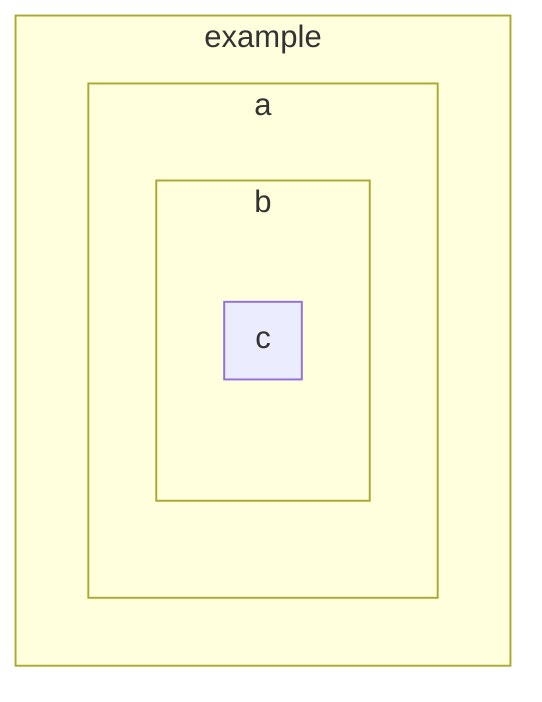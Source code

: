 flowchart TD
  subgraph example_252["example"]
    subgraph a_254["a"]
      subgraph b_256["b"]
        subgraph c_258["c"]
        end
      end
    end
  end


  classDef highlight fill:#FFFFAA,stroke:#333;
